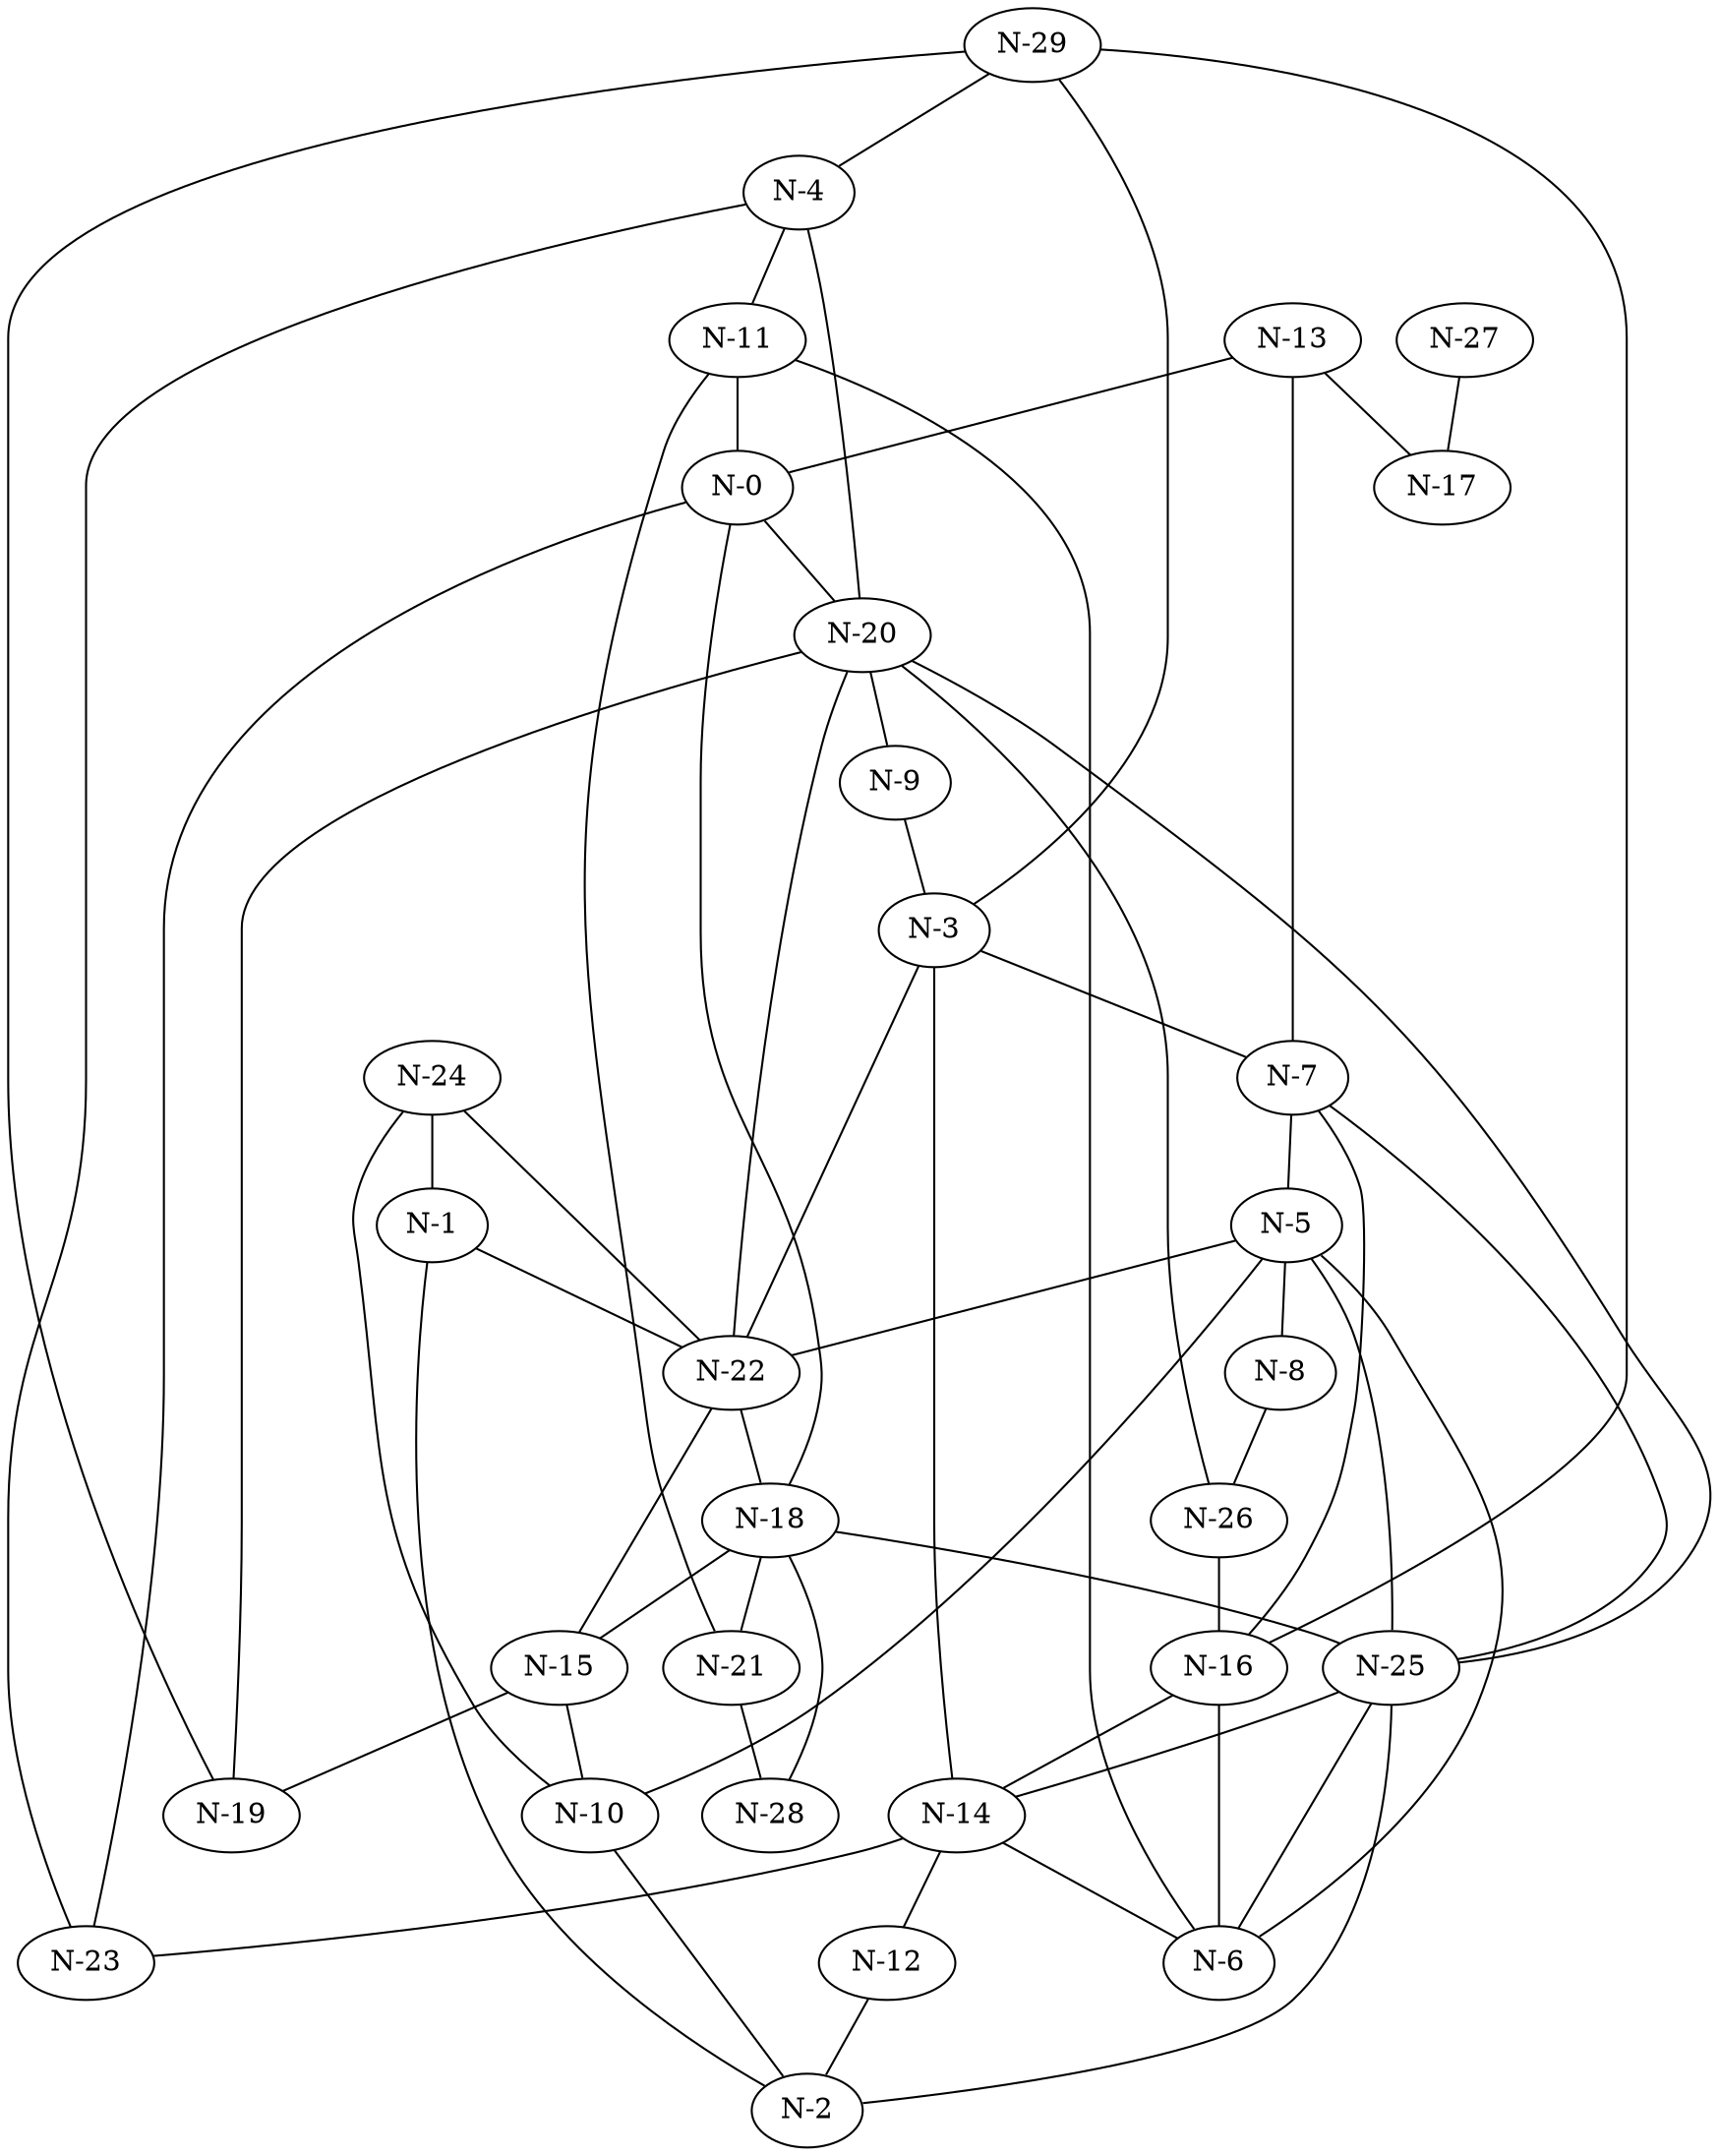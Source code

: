 graph G {
    "N-0";
    "N-1";
    "N-2";
    "N-3";
    "N-4";
    "N-5";
    "N-6";
    "N-7";
    "N-8";
    "N-9";
    "N-10";
    "N-11";
    "N-12";
    "N-13";
    "N-14";
    "N-15";
    "N-16";
    "N-17";
    "N-18";
    "N-19";
    "N-20";
    "N-21";
    "N-22";
    "N-23";
    "N-24";
    "N-25";
    "N-26";
    "N-27";
    "N-28";
    "N-29";
    "N-0" -- "N-20";
    "N-1" -- "N-22";
    "N-1" -- "N-2";
    "N-3" -- "N-14";
    "N-3" -- "N-7";
    "N-3" -- "N-22";
    "N-4" -- "N-11";
    "N-4" -- "N-23";
    "N-4" -- "N-20";
    "N-5" -- "N-8";
    "N-5" -- "N-25";
    "N-5" -- "N-6";
    "N-5" -- "N-10";
    "N-5" -- "N-22";
    "N-7" -- "N-5";
    "N-7" -- "N-16";
    "N-8" -- "N-26";
    "N-9" -- "N-3";
    "N-10" -- "N-2";
    "N-11" -- "N-6";
    "N-11" -- "N-21";
    "N-11" -- "N-0";
    "N-12" -- "N-2";
    "N-13" -- "N-0";
    "N-13" -- "N-17";
    "N-13" -- "N-7";
    "N-14" -- "N-6";
    "N-14" -- "N-12";
    "N-14" -- "N-23";
    "N-15" -- "N-19";
    "N-15" -- "N-10";
    "N-16" -- "N-6";
    "N-16" -- "N-14";
    "N-18" -- "N-21";
    "N-18" -- "N-15";
    "N-18" -- "N-28";
    "N-18" -- "N-25";
    "N-18" -- "N-0";
    "N-20" -- "N-9";
    "N-20" -- "N-22";
    "N-20" -- "N-19";
    "N-21" -- "N-28";
    "N-22" -- "N-18";
    "N-22" -- "N-15";
    "N-23" -- "N-0";
    "N-24" -- "N-22";
    "N-24" -- "N-10";
    "N-24" -- "N-1";
    "N-25" -- "N-7";
    "N-25" -- "N-2";
    "N-25" -- "N-14";
    "N-25" -- "N-6";
    "N-25" -- "N-20";
    "N-26" -- "N-16";
    "N-26" -- "N-20";
    "N-27" -- "N-17";
    "N-29" -- "N-4";
    "N-29" -- "N-19";
    "N-29" -- "N-3";
    "N-29" -- "N-16";
}
